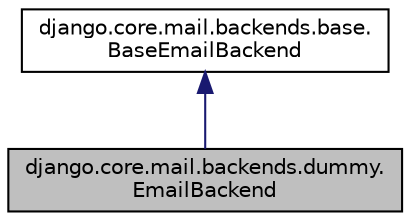 digraph "django.core.mail.backends.dummy.EmailBackend"
{
 // LATEX_PDF_SIZE
  edge [fontname="Helvetica",fontsize="10",labelfontname="Helvetica",labelfontsize="10"];
  node [fontname="Helvetica",fontsize="10",shape=record];
  Node1 [label="django.core.mail.backends.dummy.\lEmailBackend",height=0.2,width=0.4,color="black", fillcolor="grey75", style="filled", fontcolor="black",tooltip=" "];
  Node2 -> Node1 [dir="back",color="midnightblue",fontsize="10",style="solid",fontname="Helvetica"];
  Node2 [label="django.core.mail.backends.base.\lBaseEmailBackend",height=0.2,width=0.4,color="black", fillcolor="white", style="filled",URL="$classdjango_1_1core_1_1mail_1_1backends_1_1base_1_1_base_email_backend.html",tooltip=" "];
}
